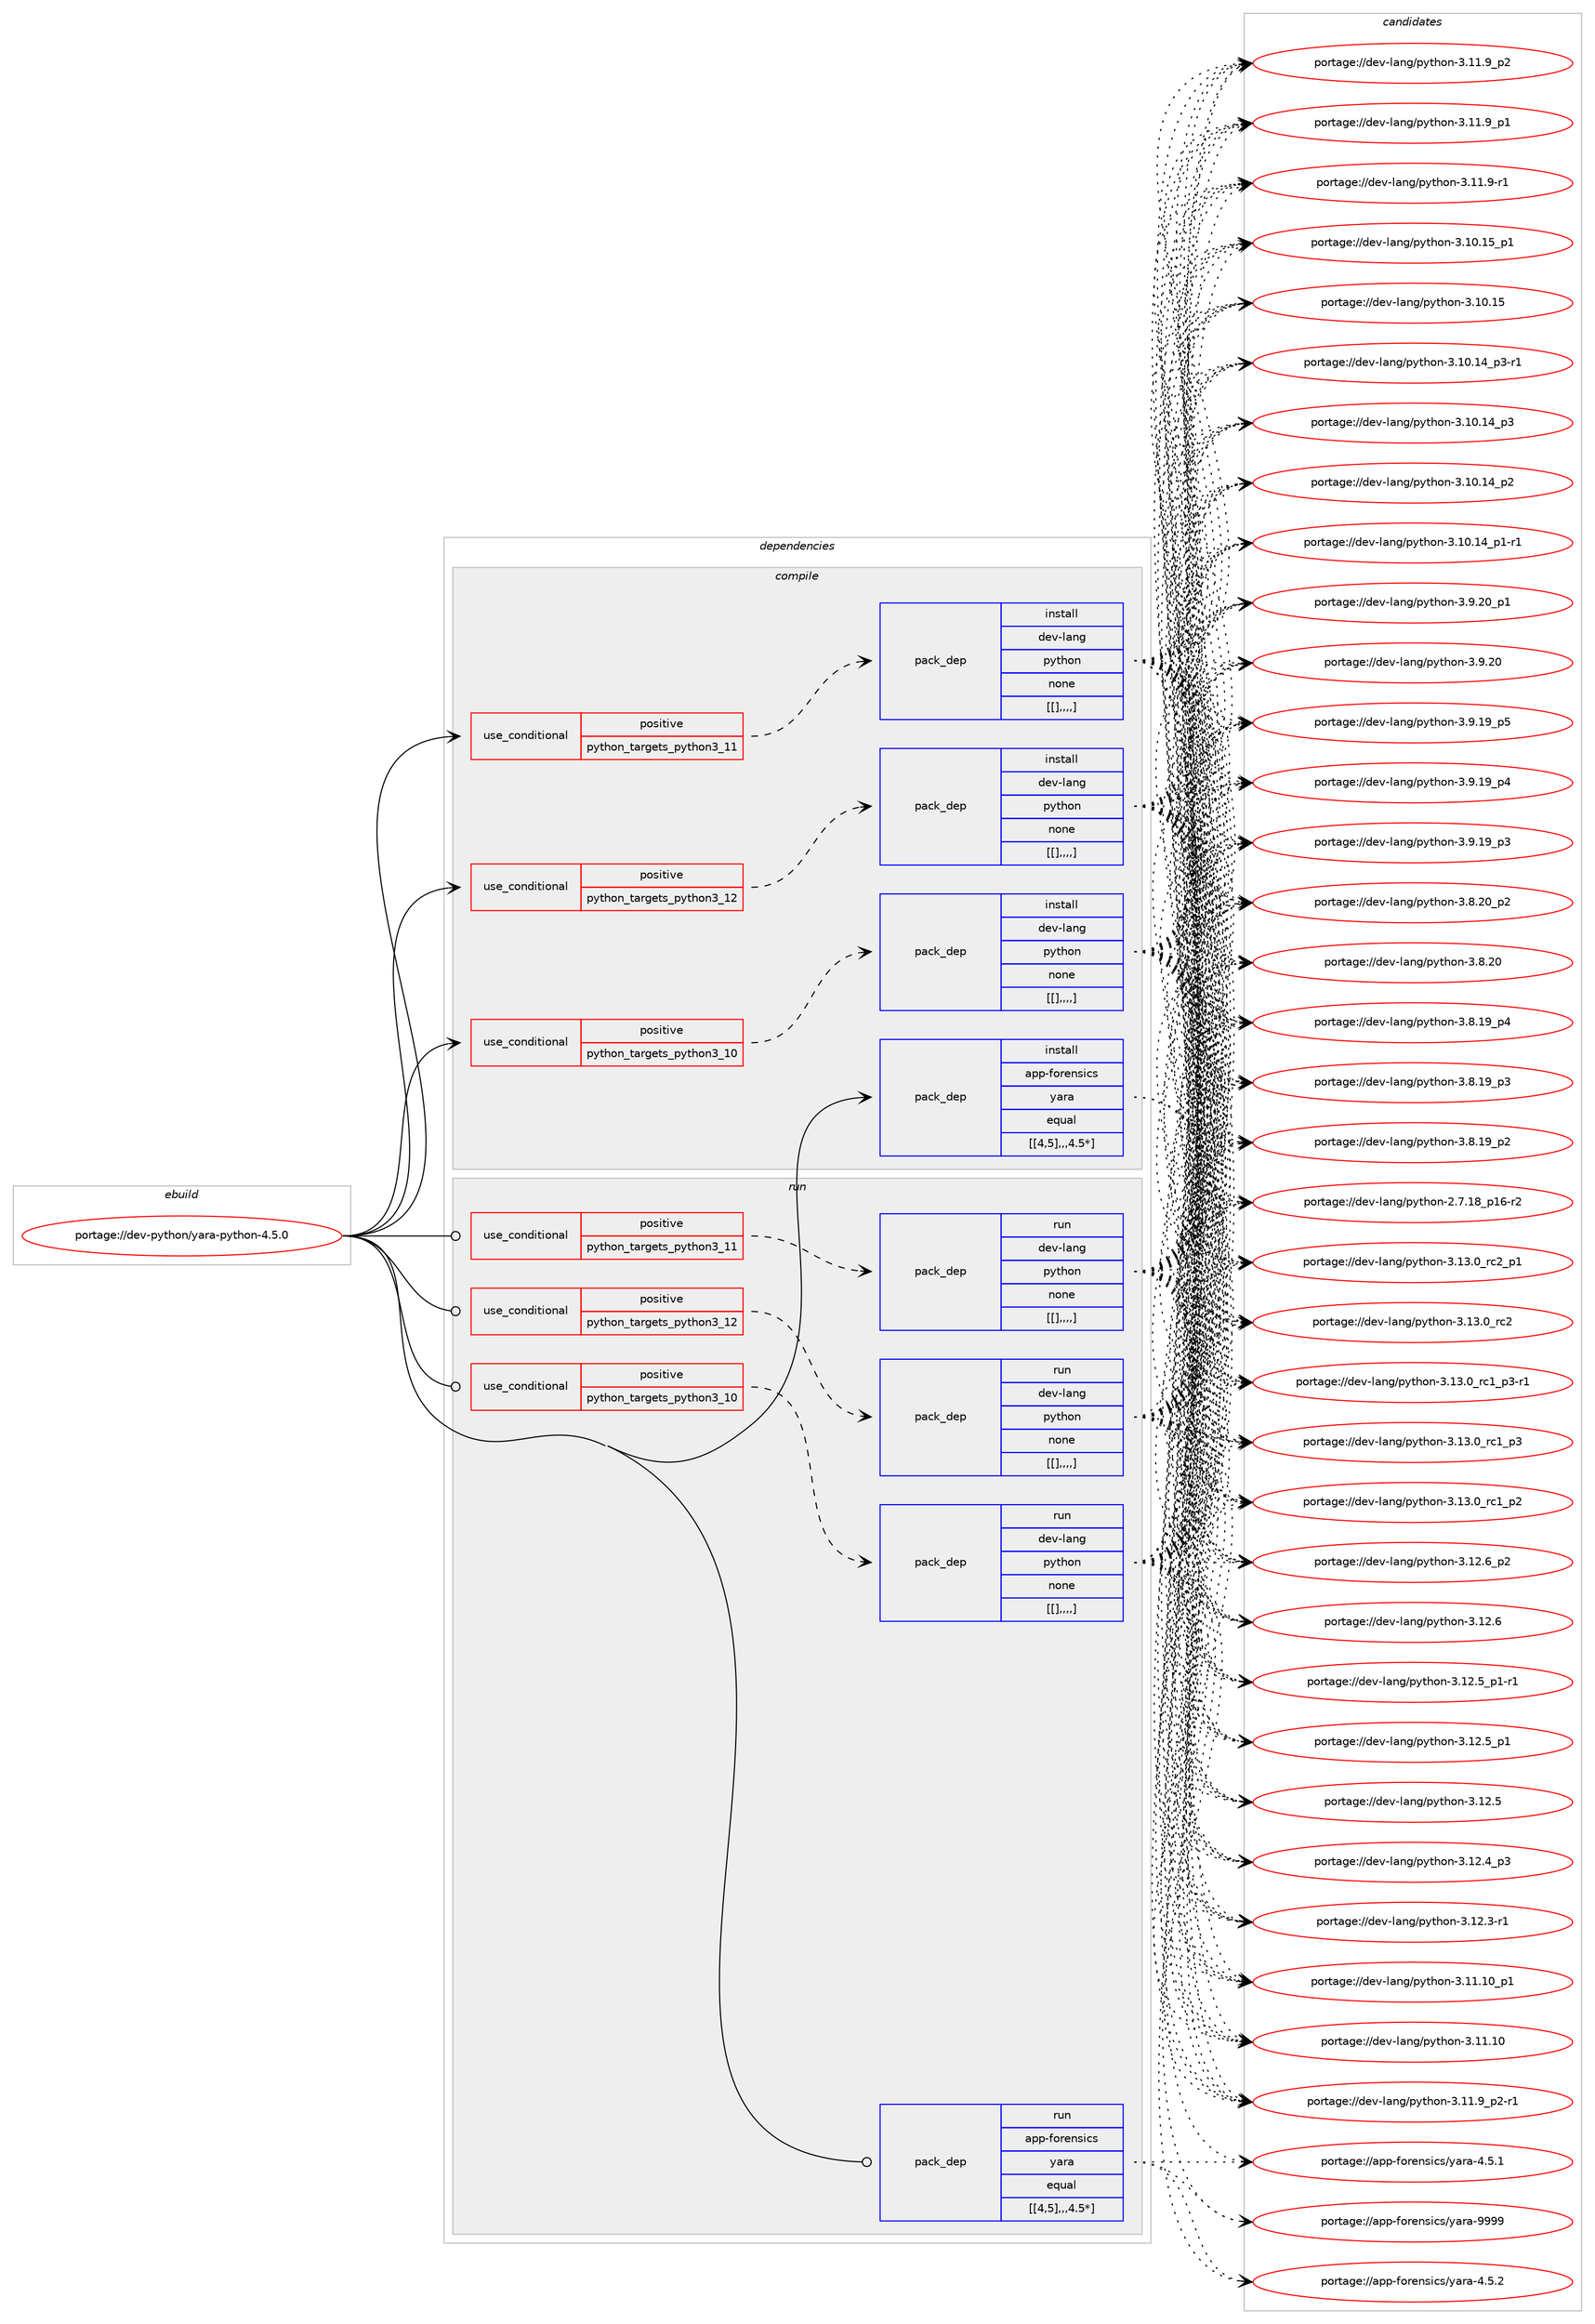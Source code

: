 digraph prolog {

# *************
# Graph options
# *************

newrank=true;
concentrate=true;
compound=true;
graph [rankdir=LR,fontname=Helvetica,fontsize=10,ranksep=1.5];#, ranksep=2.5, nodesep=0.2];
edge  [arrowhead=vee];
node  [fontname=Helvetica,fontsize=10];

# **********
# The ebuild
# **********

subgraph cluster_leftcol {
color=gray;
label=<<i>ebuild</i>>;
id [label="portage://dev-python/yara-python-4.5.0", color=red, width=4, href="../dev-python/yara-python-4.5.0.svg"];
}

# ****************
# The dependencies
# ****************

subgraph cluster_midcol {
color=gray;
label=<<i>dependencies</i>>;
subgraph cluster_compile {
fillcolor="#eeeeee";
style=filled;
label=<<i>compile</i>>;
subgraph cond43187 {
dependency171371 [label=<<TABLE BORDER="0" CELLBORDER="1" CELLSPACING="0" CELLPADDING="4"><TR><TD ROWSPAN="3" CELLPADDING="10">use_conditional</TD></TR><TR><TD>positive</TD></TR><TR><TD>python_targets_python3_10</TD></TR></TABLE>>, shape=none, color=red];
subgraph pack126921 {
dependency171372 [label=<<TABLE BORDER="0" CELLBORDER="1" CELLSPACING="0" CELLPADDING="4" WIDTH="220"><TR><TD ROWSPAN="6" CELLPADDING="30">pack_dep</TD></TR><TR><TD WIDTH="110">install</TD></TR><TR><TD>dev-lang</TD></TR><TR><TD>python</TD></TR><TR><TD>none</TD></TR><TR><TD>[[],,,,]</TD></TR></TABLE>>, shape=none, color=blue];
}
dependency171371:e -> dependency171372:w [weight=20,style="dashed",arrowhead="vee"];
}
id:e -> dependency171371:w [weight=20,style="solid",arrowhead="vee"];
subgraph cond43188 {
dependency171373 [label=<<TABLE BORDER="0" CELLBORDER="1" CELLSPACING="0" CELLPADDING="4"><TR><TD ROWSPAN="3" CELLPADDING="10">use_conditional</TD></TR><TR><TD>positive</TD></TR><TR><TD>python_targets_python3_11</TD></TR></TABLE>>, shape=none, color=red];
subgraph pack126922 {
dependency171374 [label=<<TABLE BORDER="0" CELLBORDER="1" CELLSPACING="0" CELLPADDING="4" WIDTH="220"><TR><TD ROWSPAN="6" CELLPADDING="30">pack_dep</TD></TR><TR><TD WIDTH="110">install</TD></TR><TR><TD>dev-lang</TD></TR><TR><TD>python</TD></TR><TR><TD>none</TD></TR><TR><TD>[[],,,,]</TD></TR></TABLE>>, shape=none, color=blue];
}
dependency171373:e -> dependency171374:w [weight=20,style="dashed",arrowhead="vee"];
}
id:e -> dependency171373:w [weight=20,style="solid",arrowhead="vee"];
subgraph cond43189 {
dependency171375 [label=<<TABLE BORDER="0" CELLBORDER="1" CELLSPACING="0" CELLPADDING="4"><TR><TD ROWSPAN="3" CELLPADDING="10">use_conditional</TD></TR><TR><TD>positive</TD></TR><TR><TD>python_targets_python3_12</TD></TR></TABLE>>, shape=none, color=red];
subgraph pack126923 {
dependency171376 [label=<<TABLE BORDER="0" CELLBORDER="1" CELLSPACING="0" CELLPADDING="4" WIDTH="220"><TR><TD ROWSPAN="6" CELLPADDING="30">pack_dep</TD></TR><TR><TD WIDTH="110">install</TD></TR><TR><TD>dev-lang</TD></TR><TR><TD>python</TD></TR><TR><TD>none</TD></TR><TR><TD>[[],,,,]</TD></TR></TABLE>>, shape=none, color=blue];
}
dependency171375:e -> dependency171376:w [weight=20,style="dashed",arrowhead="vee"];
}
id:e -> dependency171375:w [weight=20,style="solid",arrowhead="vee"];
subgraph pack126924 {
dependency171377 [label=<<TABLE BORDER="0" CELLBORDER="1" CELLSPACING="0" CELLPADDING="4" WIDTH="220"><TR><TD ROWSPAN="6" CELLPADDING="30">pack_dep</TD></TR><TR><TD WIDTH="110">install</TD></TR><TR><TD>app-forensics</TD></TR><TR><TD>yara</TD></TR><TR><TD>equal</TD></TR><TR><TD>[[4,5],,,4.5*]</TD></TR></TABLE>>, shape=none, color=blue];
}
id:e -> dependency171377:w [weight=20,style="solid",arrowhead="vee"];
}
subgraph cluster_compileandrun {
fillcolor="#eeeeee";
style=filled;
label=<<i>compile and run</i>>;
}
subgraph cluster_run {
fillcolor="#eeeeee";
style=filled;
label=<<i>run</i>>;
subgraph cond43190 {
dependency171378 [label=<<TABLE BORDER="0" CELLBORDER="1" CELLSPACING="0" CELLPADDING="4"><TR><TD ROWSPAN="3" CELLPADDING="10">use_conditional</TD></TR><TR><TD>positive</TD></TR><TR><TD>python_targets_python3_10</TD></TR></TABLE>>, shape=none, color=red];
subgraph pack126925 {
dependency171379 [label=<<TABLE BORDER="0" CELLBORDER="1" CELLSPACING="0" CELLPADDING="4" WIDTH="220"><TR><TD ROWSPAN="6" CELLPADDING="30">pack_dep</TD></TR><TR><TD WIDTH="110">run</TD></TR><TR><TD>dev-lang</TD></TR><TR><TD>python</TD></TR><TR><TD>none</TD></TR><TR><TD>[[],,,,]</TD></TR></TABLE>>, shape=none, color=blue];
}
dependency171378:e -> dependency171379:w [weight=20,style="dashed",arrowhead="vee"];
}
id:e -> dependency171378:w [weight=20,style="solid",arrowhead="odot"];
subgraph cond43191 {
dependency171380 [label=<<TABLE BORDER="0" CELLBORDER="1" CELLSPACING="0" CELLPADDING="4"><TR><TD ROWSPAN="3" CELLPADDING="10">use_conditional</TD></TR><TR><TD>positive</TD></TR><TR><TD>python_targets_python3_11</TD></TR></TABLE>>, shape=none, color=red];
subgraph pack126926 {
dependency171381 [label=<<TABLE BORDER="0" CELLBORDER="1" CELLSPACING="0" CELLPADDING="4" WIDTH="220"><TR><TD ROWSPAN="6" CELLPADDING="30">pack_dep</TD></TR><TR><TD WIDTH="110">run</TD></TR><TR><TD>dev-lang</TD></TR><TR><TD>python</TD></TR><TR><TD>none</TD></TR><TR><TD>[[],,,,]</TD></TR></TABLE>>, shape=none, color=blue];
}
dependency171380:e -> dependency171381:w [weight=20,style="dashed",arrowhead="vee"];
}
id:e -> dependency171380:w [weight=20,style="solid",arrowhead="odot"];
subgraph cond43192 {
dependency171382 [label=<<TABLE BORDER="0" CELLBORDER="1" CELLSPACING="0" CELLPADDING="4"><TR><TD ROWSPAN="3" CELLPADDING="10">use_conditional</TD></TR><TR><TD>positive</TD></TR><TR><TD>python_targets_python3_12</TD></TR></TABLE>>, shape=none, color=red];
subgraph pack126927 {
dependency171383 [label=<<TABLE BORDER="0" CELLBORDER="1" CELLSPACING="0" CELLPADDING="4" WIDTH="220"><TR><TD ROWSPAN="6" CELLPADDING="30">pack_dep</TD></TR><TR><TD WIDTH="110">run</TD></TR><TR><TD>dev-lang</TD></TR><TR><TD>python</TD></TR><TR><TD>none</TD></TR><TR><TD>[[],,,,]</TD></TR></TABLE>>, shape=none, color=blue];
}
dependency171382:e -> dependency171383:w [weight=20,style="dashed",arrowhead="vee"];
}
id:e -> dependency171382:w [weight=20,style="solid",arrowhead="odot"];
subgraph pack126928 {
dependency171384 [label=<<TABLE BORDER="0" CELLBORDER="1" CELLSPACING="0" CELLPADDING="4" WIDTH="220"><TR><TD ROWSPAN="6" CELLPADDING="30">pack_dep</TD></TR><TR><TD WIDTH="110">run</TD></TR><TR><TD>app-forensics</TD></TR><TR><TD>yara</TD></TR><TR><TD>equal</TD></TR><TR><TD>[[4,5],,,4.5*]</TD></TR></TABLE>>, shape=none, color=blue];
}
id:e -> dependency171384:w [weight=20,style="solid",arrowhead="odot"];
}
}

# **************
# The candidates
# **************

subgraph cluster_choices {
rank=same;
color=gray;
label=<<i>candidates</i>>;

subgraph choice126921 {
color=black;
nodesep=1;
choice100101118451089711010347112121116104111110455146495146489511499509511249 [label="portage://dev-lang/python-3.13.0_rc2_p1", color=red, width=4,href="../dev-lang/python-3.13.0_rc2_p1.svg"];
choice10010111845108971101034711212111610411111045514649514648951149950 [label="portage://dev-lang/python-3.13.0_rc2", color=red, width=4,href="../dev-lang/python-3.13.0_rc2.svg"];
choice1001011184510897110103471121211161041111104551464951464895114994995112514511449 [label="portage://dev-lang/python-3.13.0_rc1_p3-r1", color=red, width=4,href="../dev-lang/python-3.13.0_rc1_p3-r1.svg"];
choice100101118451089711010347112121116104111110455146495146489511499499511251 [label="portage://dev-lang/python-3.13.0_rc1_p3", color=red, width=4,href="../dev-lang/python-3.13.0_rc1_p3.svg"];
choice100101118451089711010347112121116104111110455146495146489511499499511250 [label="portage://dev-lang/python-3.13.0_rc1_p2", color=red, width=4,href="../dev-lang/python-3.13.0_rc1_p2.svg"];
choice100101118451089711010347112121116104111110455146495046549511250 [label="portage://dev-lang/python-3.12.6_p2", color=red, width=4,href="../dev-lang/python-3.12.6_p2.svg"];
choice10010111845108971101034711212111610411111045514649504654 [label="portage://dev-lang/python-3.12.6", color=red, width=4,href="../dev-lang/python-3.12.6.svg"];
choice1001011184510897110103471121211161041111104551464950465395112494511449 [label="portage://dev-lang/python-3.12.5_p1-r1", color=red, width=4,href="../dev-lang/python-3.12.5_p1-r1.svg"];
choice100101118451089711010347112121116104111110455146495046539511249 [label="portage://dev-lang/python-3.12.5_p1", color=red, width=4,href="../dev-lang/python-3.12.5_p1.svg"];
choice10010111845108971101034711212111610411111045514649504653 [label="portage://dev-lang/python-3.12.5", color=red, width=4,href="../dev-lang/python-3.12.5.svg"];
choice100101118451089711010347112121116104111110455146495046529511251 [label="portage://dev-lang/python-3.12.4_p3", color=red, width=4,href="../dev-lang/python-3.12.4_p3.svg"];
choice100101118451089711010347112121116104111110455146495046514511449 [label="portage://dev-lang/python-3.12.3-r1", color=red, width=4,href="../dev-lang/python-3.12.3-r1.svg"];
choice10010111845108971101034711212111610411111045514649494649489511249 [label="portage://dev-lang/python-3.11.10_p1", color=red, width=4,href="../dev-lang/python-3.11.10_p1.svg"];
choice1001011184510897110103471121211161041111104551464949464948 [label="portage://dev-lang/python-3.11.10", color=red, width=4,href="../dev-lang/python-3.11.10.svg"];
choice1001011184510897110103471121211161041111104551464949465795112504511449 [label="portage://dev-lang/python-3.11.9_p2-r1", color=red, width=4,href="../dev-lang/python-3.11.9_p2-r1.svg"];
choice100101118451089711010347112121116104111110455146494946579511250 [label="portage://dev-lang/python-3.11.9_p2", color=red, width=4,href="../dev-lang/python-3.11.9_p2.svg"];
choice100101118451089711010347112121116104111110455146494946579511249 [label="portage://dev-lang/python-3.11.9_p1", color=red, width=4,href="../dev-lang/python-3.11.9_p1.svg"];
choice100101118451089711010347112121116104111110455146494946574511449 [label="portage://dev-lang/python-3.11.9-r1", color=red, width=4,href="../dev-lang/python-3.11.9-r1.svg"];
choice10010111845108971101034711212111610411111045514649484649539511249 [label="portage://dev-lang/python-3.10.15_p1", color=red, width=4,href="../dev-lang/python-3.10.15_p1.svg"];
choice1001011184510897110103471121211161041111104551464948464953 [label="portage://dev-lang/python-3.10.15", color=red, width=4,href="../dev-lang/python-3.10.15.svg"];
choice100101118451089711010347112121116104111110455146494846495295112514511449 [label="portage://dev-lang/python-3.10.14_p3-r1", color=red, width=4,href="../dev-lang/python-3.10.14_p3-r1.svg"];
choice10010111845108971101034711212111610411111045514649484649529511251 [label="portage://dev-lang/python-3.10.14_p3", color=red, width=4,href="../dev-lang/python-3.10.14_p3.svg"];
choice10010111845108971101034711212111610411111045514649484649529511250 [label="portage://dev-lang/python-3.10.14_p2", color=red, width=4,href="../dev-lang/python-3.10.14_p2.svg"];
choice100101118451089711010347112121116104111110455146494846495295112494511449 [label="portage://dev-lang/python-3.10.14_p1-r1", color=red, width=4,href="../dev-lang/python-3.10.14_p1-r1.svg"];
choice100101118451089711010347112121116104111110455146574650489511249 [label="portage://dev-lang/python-3.9.20_p1", color=red, width=4,href="../dev-lang/python-3.9.20_p1.svg"];
choice10010111845108971101034711212111610411111045514657465048 [label="portage://dev-lang/python-3.9.20", color=red, width=4,href="../dev-lang/python-3.9.20.svg"];
choice100101118451089711010347112121116104111110455146574649579511253 [label="portage://dev-lang/python-3.9.19_p5", color=red, width=4,href="../dev-lang/python-3.9.19_p5.svg"];
choice100101118451089711010347112121116104111110455146574649579511252 [label="portage://dev-lang/python-3.9.19_p4", color=red, width=4,href="../dev-lang/python-3.9.19_p4.svg"];
choice100101118451089711010347112121116104111110455146574649579511251 [label="portage://dev-lang/python-3.9.19_p3", color=red, width=4,href="../dev-lang/python-3.9.19_p3.svg"];
choice100101118451089711010347112121116104111110455146564650489511250 [label="portage://dev-lang/python-3.8.20_p2", color=red, width=4,href="../dev-lang/python-3.8.20_p2.svg"];
choice10010111845108971101034711212111610411111045514656465048 [label="portage://dev-lang/python-3.8.20", color=red, width=4,href="../dev-lang/python-3.8.20.svg"];
choice100101118451089711010347112121116104111110455146564649579511252 [label="portage://dev-lang/python-3.8.19_p4", color=red, width=4,href="../dev-lang/python-3.8.19_p4.svg"];
choice100101118451089711010347112121116104111110455146564649579511251 [label="portage://dev-lang/python-3.8.19_p3", color=red, width=4,href="../dev-lang/python-3.8.19_p3.svg"];
choice100101118451089711010347112121116104111110455146564649579511250 [label="portage://dev-lang/python-3.8.19_p2", color=red, width=4,href="../dev-lang/python-3.8.19_p2.svg"];
choice100101118451089711010347112121116104111110455046554649569511249544511450 [label="portage://dev-lang/python-2.7.18_p16-r2", color=red, width=4,href="../dev-lang/python-2.7.18_p16-r2.svg"];
dependency171372:e -> choice100101118451089711010347112121116104111110455146495146489511499509511249:w [style=dotted,weight="100"];
dependency171372:e -> choice10010111845108971101034711212111610411111045514649514648951149950:w [style=dotted,weight="100"];
dependency171372:e -> choice1001011184510897110103471121211161041111104551464951464895114994995112514511449:w [style=dotted,weight="100"];
dependency171372:e -> choice100101118451089711010347112121116104111110455146495146489511499499511251:w [style=dotted,weight="100"];
dependency171372:e -> choice100101118451089711010347112121116104111110455146495146489511499499511250:w [style=dotted,weight="100"];
dependency171372:e -> choice100101118451089711010347112121116104111110455146495046549511250:w [style=dotted,weight="100"];
dependency171372:e -> choice10010111845108971101034711212111610411111045514649504654:w [style=dotted,weight="100"];
dependency171372:e -> choice1001011184510897110103471121211161041111104551464950465395112494511449:w [style=dotted,weight="100"];
dependency171372:e -> choice100101118451089711010347112121116104111110455146495046539511249:w [style=dotted,weight="100"];
dependency171372:e -> choice10010111845108971101034711212111610411111045514649504653:w [style=dotted,weight="100"];
dependency171372:e -> choice100101118451089711010347112121116104111110455146495046529511251:w [style=dotted,weight="100"];
dependency171372:e -> choice100101118451089711010347112121116104111110455146495046514511449:w [style=dotted,weight="100"];
dependency171372:e -> choice10010111845108971101034711212111610411111045514649494649489511249:w [style=dotted,weight="100"];
dependency171372:e -> choice1001011184510897110103471121211161041111104551464949464948:w [style=dotted,weight="100"];
dependency171372:e -> choice1001011184510897110103471121211161041111104551464949465795112504511449:w [style=dotted,weight="100"];
dependency171372:e -> choice100101118451089711010347112121116104111110455146494946579511250:w [style=dotted,weight="100"];
dependency171372:e -> choice100101118451089711010347112121116104111110455146494946579511249:w [style=dotted,weight="100"];
dependency171372:e -> choice100101118451089711010347112121116104111110455146494946574511449:w [style=dotted,weight="100"];
dependency171372:e -> choice10010111845108971101034711212111610411111045514649484649539511249:w [style=dotted,weight="100"];
dependency171372:e -> choice1001011184510897110103471121211161041111104551464948464953:w [style=dotted,weight="100"];
dependency171372:e -> choice100101118451089711010347112121116104111110455146494846495295112514511449:w [style=dotted,weight="100"];
dependency171372:e -> choice10010111845108971101034711212111610411111045514649484649529511251:w [style=dotted,weight="100"];
dependency171372:e -> choice10010111845108971101034711212111610411111045514649484649529511250:w [style=dotted,weight="100"];
dependency171372:e -> choice100101118451089711010347112121116104111110455146494846495295112494511449:w [style=dotted,weight="100"];
dependency171372:e -> choice100101118451089711010347112121116104111110455146574650489511249:w [style=dotted,weight="100"];
dependency171372:e -> choice10010111845108971101034711212111610411111045514657465048:w [style=dotted,weight="100"];
dependency171372:e -> choice100101118451089711010347112121116104111110455146574649579511253:w [style=dotted,weight="100"];
dependency171372:e -> choice100101118451089711010347112121116104111110455146574649579511252:w [style=dotted,weight="100"];
dependency171372:e -> choice100101118451089711010347112121116104111110455146574649579511251:w [style=dotted,weight="100"];
dependency171372:e -> choice100101118451089711010347112121116104111110455146564650489511250:w [style=dotted,weight="100"];
dependency171372:e -> choice10010111845108971101034711212111610411111045514656465048:w [style=dotted,weight="100"];
dependency171372:e -> choice100101118451089711010347112121116104111110455146564649579511252:w [style=dotted,weight="100"];
dependency171372:e -> choice100101118451089711010347112121116104111110455146564649579511251:w [style=dotted,weight="100"];
dependency171372:e -> choice100101118451089711010347112121116104111110455146564649579511250:w [style=dotted,weight="100"];
dependency171372:e -> choice100101118451089711010347112121116104111110455046554649569511249544511450:w [style=dotted,weight="100"];
}
subgraph choice126922 {
color=black;
nodesep=1;
choice100101118451089711010347112121116104111110455146495146489511499509511249 [label="portage://dev-lang/python-3.13.0_rc2_p1", color=red, width=4,href="../dev-lang/python-3.13.0_rc2_p1.svg"];
choice10010111845108971101034711212111610411111045514649514648951149950 [label="portage://dev-lang/python-3.13.0_rc2", color=red, width=4,href="../dev-lang/python-3.13.0_rc2.svg"];
choice1001011184510897110103471121211161041111104551464951464895114994995112514511449 [label="portage://dev-lang/python-3.13.0_rc1_p3-r1", color=red, width=4,href="../dev-lang/python-3.13.0_rc1_p3-r1.svg"];
choice100101118451089711010347112121116104111110455146495146489511499499511251 [label="portage://dev-lang/python-3.13.0_rc1_p3", color=red, width=4,href="../dev-lang/python-3.13.0_rc1_p3.svg"];
choice100101118451089711010347112121116104111110455146495146489511499499511250 [label="portage://dev-lang/python-3.13.0_rc1_p2", color=red, width=4,href="../dev-lang/python-3.13.0_rc1_p2.svg"];
choice100101118451089711010347112121116104111110455146495046549511250 [label="portage://dev-lang/python-3.12.6_p2", color=red, width=4,href="../dev-lang/python-3.12.6_p2.svg"];
choice10010111845108971101034711212111610411111045514649504654 [label="portage://dev-lang/python-3.12.6", color=red, width=4,href="../dev-lang/python-3.12.6.svg"];
choice1001011184510897110103471121211161041111104551464950465395112494511449 [label="portage://dev-lang/python-3.12.5_p1-r1", color=red, width=4,href="../dev-lang/python-3.12.5_p1-r1.svg"];
choice100101118451089711010347112121116104111110455146495046539511249 [label="portage://dev-lang/python-3.12.5_p1", color=red, width=4,href="../dev-lang/python-3.12.5_p1.svg"];
choice10010111845108971101034711212111610411111045514649504653 [label="portage://dev-lang/python-3.12.5", color=red, width=4,href="../dev-lang/python-3.12.5.svg"];
choice100101118451089711010347112121116104111110455146495046529511251 [label="portage://dev-lang/python-3.12.4_p3", color=red, width=4,href="../dev-lang/python-3.12.4_p3.svg"];
choice100101118451089711010347112121116104111110455146495046514511449 [label="portage://dev-lang/python-3.12.3-r1", color=red, width=4,href="../dev-lang/python-3.12.3-r1.svg"];
choice10010111845108971101034711212111610411111045514649494649489511249 [label="portage://dev-lang/python-3.11.10_p1", color=red, width=4,href="../dev-lang/python-3.11.10_p1.svg"];
choice1001011184510897110103471121211161041111104551464949464948 [label="portage://dev-lang/python-3.11.10", color=red, width=4,href="../dev-lang/python-3.11.10.svg"];
choice1001011184510897110103471121211161041111104551464949465795112504511449 [label="portage://dev-lang/python-3.11.9_p2-r1", color=red, width=4,href="../dev-lang/python-3.11.9_p2-r1.svg"];
choice100101118451089711010347112121116104111110455146494946579511250 [label="portage://dev-lang/python-3.11.9_p2", color=red, width=4,href="../dev-lang/python-3.11.9_p2.svg"];
choice100101118451089711010347112121116104111110455146494946579511249 [label="portage://dev-lang/python-3.11.9_p1", color=red, width=4,href="../dev-lang/python-3.11.9_p1.svg"];
choice100101118451089711010347112121116104111110455146494946574511449 [label="portage://dev-lang/python-3.11.9-r1", color=red, width=4,href="../dev-lang/python-3.11.9-r1.svg"];
choice10010111845108971101034711212111610411111045514649484649539511249 [label="portage://dev-lang/python-3.10.15_p1", color=red, width=4,href="../dev-lang/python-3.10.15_p1.svg"];
choice1001011184510897110103471121211161041111104551464948464953 [label="portage://dev-lang/python-3.10.15", color=red, width=4,href="../dev-lang/python-3.10.15.svg"];
choice100101118451089711010347112121116104111110455146494846495295112514511449 [label="portage://dev-lang/python-3.10.14_p3-r1", color=red, width=4,href="../dev-lang/python-3.10.14_p3-r1.svg"];
choice10010111845108971101034711212111610411111045514649484649529511251 [label="portage://dev-lang/python-3.10.14_p3", color=red, width=4,href="../dev-lang/python-3.10.14_p3.svg"];
choice10010111845108971101034711212111610411111045514649484649529511250 [label="portage://dev-lang/python-3.10.14_p2", color=red, width=4,href="../dev-lang/python-3.10.14_p2.svg"];
choice100101118451089711010347112121116104111110455146494846495295112494511449 [label="portage://dev-lang/python-3.10.14_p1-r1", color=red, width=4,href="../dev-lang/python-3.10.14_p1-r1.svg"];
choice100101118451089711010347112121116104111110455146574650489511249 [label="portage://dev-lang/python-3.9.20_p1", color=red, width=4,href="../dev-lang/python-3.9.20_p1.svg"];
choice10010111845108971101034711212111610411111045514657465048 [label="portage://dev-lang/python-3.9.20", color=red, width=4,href="../dev-lang/python-3.9.20.svg"];
choice100101118451089711010347112121116104111110455146574649579511253 [label="portage://dev-lang/python-3.9.19_p5", color=red, width=4,href="../dev-lang/python-3.9.19_p5.svg"];
choice100101118451089711010347112121116104111110455146574649579511252 [label="portage://dev-lang/python-3.9.19_p4", color=red, width=4,href="../dev-lang/python-3.9.19_p4.svg"];
choice100101118451089711010347112121116104111110455146574649579511251 [label="portage://dev-lang/python-3.9.19_p3", color=red, width=4,href="../dev-lang/python-3.9.19_p3.svg"];
choice100101118451089711010347112121116104111110455146564650489511250 [label="portage://dev-lang/python-3.8.20_p2", color=red, width=4,href="../dev-lang/python-3.8.20_p2.svg"];
choice10010111845108971101034711212111610411111045514656465048 [label="portage://dev-lang/python-3.8.20", color=red, width=4,href="../dev-lang/python-3.8.20.svg"];
choice100101118451089711010347112121116104111110455146564649579511252 [label="portage://dev-lang/python-3.8.19_p4", color=red, width=4,href="../dev-lang/python-3.8.19_p4.svg"];
choice100101118451089711010347112121116104111110455146564649579511251 [label="portage://dev-lang/python-3.8.19_p3", color=red, width=4,href="../dev-lang/python-3.8.19_p3.svg"];
choice100101118451089711010347112121116104111110455146564649579511250 [label="portage://dev-lang/python-3.8.19_p2", color=red, width=4,href="../dev-lang/python-3.8.19_p2.svg"];
choice100101118451089711010347112121116104111110455046554649569511249544511450 [label="portage://dev-lang/python-2.7.18_p16-r2", color=red, width=4,href="../dev-lang/python-2.7.18_p16-r2.svg"];
dependency171374:e -> choice100101118451089711010347112121116104111110455146495146489511499509511249:w [style=dotted,weight="100"];
dependency171374:e -> choice10010111845108971101034711212111610411111045514649514648951149950:w [style=dotted,weight="100"];
dependency171374:e -> choice1001011184510897110103471121211161041111104551464951464895114994995112514511449:w [style=dotted,weight="100"];
dependency171374:e -> choice100101118451089711010347112121116104111110455146495146489511499499511251:w [style=dotted,weight="100"];
dependency171374:e -> choice100101118451089711010347112121116104111110455146495146489511499499511250:w [style=dotted,weight="100"];
dependency171374:e -> choice100101118451089711010347112121116104111110455146495046549511250:w [style=dotted,weight="100"];
dependency171374:e -> choice10010111845108971101034711212111610411111045514649504654:w [style=dotted,weight="100"];
dependency171374:e -> choice1001011184510897110103471121211161041111104551464950465395112494511449:w [style=dotted,weight="100"];
dependency171374:e -> choice100101118451089711010347112121116104111110455146495046539511249:w [style=dotted,weight="100"];
dependency171374:e -> choice10010111845108971101034711212111610411111045514649504653:w [style=dotted,weight="100"];
dependency171374:e -> choice100101118451089711010347112121116104111110455146495046529511251:w [style=dotted,weight="100"];
dependency171374:e -> choice100101118451089711010347112121116104111110455146495046514511449:w [style=dotted,weight="100"];
dependency171374:e -> choice10010111845108971101034711212111610411111045514649494649489511249:w [style=dotted,weight="100"];
dependency171374:e -> choice1001011184510897110103471121211161041111104551464949464948:w [style=dotted,weight="100"];
dependency171374:e -> choice1001011184510897110103471121211161041111104551464949465795112504511449:w [style=dotted,weight="100"];
dependency171374:e -> choice100101118451089711010347112121116104111110455146494946579511250:w [style=dotted,weight="100"];
dependency171374:e -> choice100101118451089711010347112121116104111110455146494946579511249:w [style=dotted,weight="100"];
dependency171374:e -> choice100101118451089711010347112121116104111110455146494946574511449:w [style=dotted,weight="100"];
dependency171374:e -> choice10010111845108971101034711212111610411111045514649484649539511249:w [style=dotted,weight="100"];
dependency171374:e -> choice1001011184510897110103471121211161041111104551464948464953:w [style=dotted,weight="100"];
dependency171374:e -> choice100101118451089711010347112121116104111110455146494846495295112514511449:w [style=dotted,weight="100"];
dependency171374:e -> choice10010111845108971101034711212111610411111045514649484649529511251:w [style=dotted,weight="100"];
dependency171374:e -> choice10010111845108971101034711212111610411111045514649484649529511250:w [style=dotted,weight="100"];
dependency171374:e -> choice100101118451089711010347112121116104111110455146494846495295112494511449:w [style=dotted,weight="100"];
dependency171374:e -> choice100101118451089711010347112121116104111110455146574650489511249:w [style=dotted,weight="100"];
dependency171374:e -> choice10010111845108971101034711212111610411111045514657465048:w [style=dotted,weight="100"];
dependency171374:e -> choice100101118451089711010347112121116104111110455146574649579511253:w [style=dotted,weight="100"];
dependency171374:e -> choice100101118451089711010347112121116104111110455146574649579511252:w [style=dotted,weight="100"];
dependency171374:e -> choice100101118451089711010347112121116104111110455146574649579511251:w [style=dotted,weight="100"];
dependency171374:e -> choice100101118451089711010347112121116104111110455146564650489511250:w [style=dotted,weight="100"];
dependency171374:e -> choice10010111845108971101034711212111610411111045514656465048:w [style=dotted,weight="100"];
dependency171374:e -> choice100101118451089711010347112121116104111110455146564649579511252:w [style=dotted,weight="100"];
dependency171374:e -> choice100101118451089711010347112121116104111110455146564649579511251:w [style=dotted,weight="100"];
dependency171374:e -> choice100101118451089711010347112121116104111110455146564649579511250:w [style=dotted,weight="100"];
dependency171374:e -> choice100101118451089711010347112121116104111110455046554649569511249544511450:w [style=dotted,weight="100"];
}
subgraph choice126923 {
color=black;
nodesep=1;
choice100101118451089711010347112121116104111110455146495146489511499509511249 [label="portage://dev-lang/python-3.13.0_rc2_p1", color=red, width=4,href="../dev-lang/python-3.13.0_rc2_p1.svg"];
choice10010111845108971101034711212111610411111045514649514648951149950 [label="portage://dev-lang/python-3.13.0_rc2", color=red, width=4,href="../dev-lang/python-3.13.0_rc2.svg"];
choice1001011184510897110103471121211161041111104551464951464895114994995112514511449 [label="portage://dev-lang/python-3.13.0_rc1_p3-r1", color=red, width=4,href="../dev-lang/python-3.13.0_rc1_p3-r1.svg"];
choice100101118451089711010347112121116104111110455146495146489511499499511251 [label="portage://dev-lang/python-3.13.0_rc1_p3", color=red, width=4,href="../dev-lang/python-3.13.0_rc1_p3.svg"];
choice100101118451089711010347112121116104111110455146495146489511499499511250 [label="portage://dev-lang/python-3.13.0_rc1_p2", color=red, width=4,href="../dev-lang/python-3.13.0_rc1_p2.svg"];
choice100101118451089711010347112121116104111110455146495046549511250 [label="portage://dev-lang/python-3.12.6_p2", color=red, width=4,href="../dev-lang/python-3.12.6_p2.svg"];
choice10010111845108971101034711212111610411111045514649504654 [label="portage://dev-lang/python-3.12.6", color=red, width=4,href="../dev-lang/python-3.12.6.svg"];
choice1001011184510897110103471121211161041111104551464950465395112494511449 [label="portage://dev-lang/python-3.12.5_p1-r1", color=red, width=4,href="../dev-lang/python-3.12.5_p1-r1.svg"];
choice100101118451089711010347112121116104111110455146495046539511249 [label="portage://dev-lang/python-3.12.5_p1", color=red, width=4,href="../dev-lang/python-3.12.5_p1.svg"];
choice10010111845108971101034711212111610411111045514649504653 [label="portage://dev-lang/python-3.12.5", color=red, width=4,href="../dev-lang/python-3.12.5.svg"];
choice100101118451089711010347112121116104111110455146495046529511251 [label="portage://dev-lang/python-3.12.4_p3", color=red, width=4,href="../dev-lang/python-3.12.4_p3.svg"];
choice100101118451089711010347112121116104111110455146495046514511449 [label="portage://dev-lang/python-3.12.3-r1", color=red, width=4,href="../dev-lang/python-3.12.3-r1.svg"];
choice10010111845108971101034711212111610411111045514649494649489511249 [label="portage://dev-lang/python-3.11.10_p1", color=red, width=4,href="../dev-lang/python-3.11.10_p1.svg"];
choice1001011184510897110103471121211161041111104551464949464948 [label="portage://dev-lang/python-3.11.10", color=red, width=4,href="../dev-lang/python-3.11.10.svg"];
choice1001011184510897110103471121211161041111104551464949465795112504511449 [label="portage://dev-lang/python-3.11.9_p2-r1", color=red, width=4,href="../dev-lang/python-3.11.9_p2-r1.svg"];
choice100101118451089711010347112121116104111110455146494946579511250 [label="portage://dev-lang/python-3.11.9_p2", color=red, width=4,href="../dev-lang/python-3.11.9_p2.svg"];
choice100101118451089711010347112121116104111110455146494946579511249 [label="portage://dev-lang/python-3.11.9_p1", color=red, width=4,href="../dev-lang/python-3.11.9_p1.svg"];
choice100101118451089711010347112121116104111110455146494946574511449 [label="portage://dev-lang/python-3.11.9-r1", color=red, width=4,href="../dev-lang/python-3.11.9-r1.svg"];
choice10010111845108971101034711212111610411111045514649484649539511249 [label="portage://dev-lang/python-3.10.15_p1", color=red, width=4,href="../dev-lang/python-3.10.15_p1.svg"];
choice1001011184510897110103471121211161041111104551464948464953 [label="portage://dev-lang/python-3.10.15", color=red, width=4,href="../dev-lang/python-3.10.15.svg"];
choice100101118451089711010347112121116104111110455146494846495295112514511449 [label="portage://dev-lang/python-3.10.14_p3-r1", color=red, width=4,href="../dev-lang/python-3.10.14_p3-r1.svg"];
choice10010111845108971101034711212111610411111045514649484649529511251 [label="portage://dev-lang/python-3.10.14_p3", color=red, width=4,href="../dev-lang/python-3.10.14_p3.svg"];
choice10010111845108971101034711212111610411111045514649484649529511250 [label="portage://dev-lang/python-3.10.14_p2", color=red, width=4,href="../dev-lang/python-3.10.14_p2.svg"];
choice100101118451089711010347112121116104111110455146494846495295112494511449 [label="portage://dev-lang/python-3.10.14_p1-r1", color=red, width=4,href="../dev-lang/python-3.10.14_p1-r1.svg"];
choice100101118451089711010347112121116104111110455146574650489511249 [label="portage://dev-lang/python-3.9.20_p1", color=red, width=4,href="../dev-lang/python-3.9.20_p1.svg"];
choice10010111845108971101034711212111610411111045514657465048 [label="portage://dev-lang/python-3.9.20", color=red, width=4,href="../dev-lang/python-3.9.20.svg"];
choice100101118451089711010347112121116104111110455146574649579511253 [label="portage://dev-lang/python-3.9.19_p5", color=red, width=4,href="../dev-lang/python-3.9.19_p5.svg"];
choice100101118451089711010347112121116104111110455146574649579511252 [label="portage://dev-lang/python-3.9.19_p4", color=red, width=4,href="../dev-lang/python-3.9.19_p4.svg"];
choice100101118451089711010347112121116104111110455146574649579511251 [label="portage://dev-lang/python-3.9.19_p3", color=red, width=4,href="../dev-lang/python-3.9.19_p3.svg"];
choice100101118451089711010347112121116104111110455146564650489511250 [label="portage://dev-lang/python-3.8.20_p2", color=red, width=4,href="../dev-lang/python-3.8.20_p2.svg"];
choice10010111845108971101034711212111610411111045514656465048 [label="portage://dev-lang/python-3.8.20", color=red, width=4,href="../dev-lang/python-3.8.20.svg"];
choice100101118451089711010347112121116104111110455146564649579511252 [label="portage://dev-lang/python-3.8.19_p4", color=red, width=4,href="../dev-lang/python-3.8.19_p4.svg"];
choice100101118451089711010347112121116104111110455146564649579511251 [label="portage://dev-lang/python-3.8.19_p3", color=red, width=4,href="../dev-lang/python-3.8.19_p3.svg"];
choice100101118451089711010347112121116104111110455146564649579511250 [label="portage://dev-lang/python-3.8.19_p2", color=red, width=4,href="../dev-lang/python-3.8.19_p2.svg"];
choice100101118451089711010347112121116104111110455046554649569511249544511450 [label="portage://dev-lang/python-2.7.18_p16-r2", color=red, width=4,href="../dev-lang/python-2.7.18_p16-r2.svg"];
dependency171376:e -> choice100101118451089711010347112121116104111110455146495146489511499509511249:w [style=dotted,weight="100"];
dependency171376:e -> choice10010111845108971101034711212111610411111045514649514648951149950:w [style=dotted,weight="100"];
dependency171376:e -> choice1001011184510897110103471121211161041111104551464951464895114994995112514511449:w [style=dotted,weight="100"];
dependency171376:e -> choice100101118451089711010347112121116104111110455146495146489511499499511251:w [style=dotted,weight="100"];
dependency171376:e -> choice100101118451089711010347112121116104111110455146495146489511499499511250:w [style=dotted,weight="100"];
dependency171376:e -> choice100101118451089711010347112121116104111110455146495046549511250:w [style=dotted,weight="100"];
dependency171376:e -> choice10010111845108971101034711212111610411111045514649504654:w [style=dotted,weight="100"];
dependency171376:e -> choice1001011184510897110103471121211161041111104551464950465395112494511449:w [style=dotted,weight="100"];
dependency171376:e -> choice100101118451089711010347112121116104111110455146495046539511249:w [style=dotted,weight="100"];
dependency171376:e -> choice10010111845108971101034711212111610411111045514649504653:w [style=dotted,weight="100"];
dependency171376:e -> choice100101118451089711010347112121116104111110455146495046529511251:w [style=dotted,weight="100"];
dependency171376:e -> choice100101118451089711010347112121116104111110455146495046514511449:w [style=dotted,weight="100"];
dependency171376:e -> choice10010111845108971101034711212111610411111045514649494649489511249:w [style=dotted,weight="100"];
dependency171376:e -> choice1001011184510897110103471121211161041111104551464949464948:w [style=dotted,weight="100"];
dependency171376:e -> choice1001011184510897110103471121211161041111104551464949465795112504511449:w [style=dotted,weight="100"];
dependency171376:e -> choice100101118451089711010347112121116104111110455146494946579511250:w [style=dotted,weight="100"];
dependency171376:e -> choice100101118451089711010347112121116104111110455146494946579511249:w [style=dotted,weight="100"];
dependency171376:e -> choice100101118451089711010347112121116104111110455146494946574511449:w [style=dotted,weight="100"];
dependency171376:e -> choice10010111845108971101034711212111610411111045514649484649539511249:w [style=dotted,weight="100"];
dependency171376:e -> choice1001011184510897110103471121211161041111104551464948464953:w [style=dotted,weight="100"];
dependency171376:e -> choice100101118451089711010347112121116104111110455146494846495295112514511449:w [style=dotted,weight="100"];
dependency171376:e -> choice10010111845108971101034711212111610411111045514649484649529511251:w [style=dotted,weight="100"];
dependency171376:e -> choice10010111845108971101034711212111610411111045514649484649529511250:w [style=dotted,weight="100"];
dependency171376:e -> choice100101118451089711010347112121116104111110455146494846495295112494511449:w [style=dotted,weight="100"];
dependency171376:e -> choice100101118451089711010347112121116104111110455146574650489511249:w [style=dotted,weight="100"];
dependency171376:e -> choice10010111845108971101034711212111610411111045514657465048:w [style=dotted,weight="100"];
dependency171376:e -> choice100101118451089711010347112121116104111110455146574649579511253:w [style=dotted,weight="100"];
dependency171376:e -> choice100101118451089711010347112121116104111110455146574649579511252:w [style=dotted,weight="100"];
dependency171376:e -> choice100101118451089711010347112121116104111110455146574649579511251:w [style=dotted,weight="100"];
dependency171376:e -> choice100101118451089711010347112121116104111110455146564650489511250:w [style=dotted,weight="100"];
dependency171376:e -> choice10010111845108971101034711212111610411111045514656465048:w [style=dotted,weight="100"];
dependency171376:e -> choice100101118451089711010347112121116104111110455146564649579511252:w [style=dotted,weight="100"];
dependency171376:e -> choice100101118451089711010347112121116104111110455146564649579511251:w [style=dotted,weight="100"];
dependency171376:e -> choice100101118451089711010347112121116104111110455146564649579511250:w [style=dotted,weight="100"];
dependency171376:e -> choice100101118451089711010347112121116104111110455046554649569511249544511450:w [style=dotted,weight="100"];
}
subgraph choice126924 {
color=black;
nodesep=1;
choice9711211245102111114101110115105991154712197114974557575757 [label="portage://app-forensics/yara-9999", color=red, width=4,href="../app-forensics/yara-9999.svg"];
choice971121124510211111410111011510599115471219711497455246534650 [label="portage://app-forensics/yara-4.5.2", color=red, width=4,href="../app-forensics/yara-4.5.2.svg"];
choice971121124510211111410111011510599115471219711497455246534649 [label="portage://app-forensics/yara-4.5.1", color=red, width=4,href="../app-forensics/yara-4.5.1.svg"];
dependency171377:e -> choice9711211245102111114101110115105991154712197114974557575757:w [style=dotted,weight="100"];
dependency171377:e -> choice971121124510211111410111011510599115471219711497455246534650:w [style=dotted,weight="100"];
dependency171377:e -> choice971121124510211111410111011510599115471219711497455246534649:w [style=dotted,weight="100"];
}
subgraph choice126925 {
color=black;
nodesep=1;
choice100101118451089711010347112121116104111110455146495146489511499509511249 [label="portage://dev-lang/python-3.13.0_rc2_p1", color=red, width=4,href="../dev-lang/python-3.13.0_rc2_p1.svg"];
choice10010111845108971101034711212111610411111045514649514648951149950 [label="portage://dev-lang/python-3.13.0_rc2", color=red, width=4,href="../dev-lang/python-3.13.0_rc2.svg"];
choice1001011184510897110103471121211161041111104551464951464895114994995112514511449 [label="portage://dev-lang/python-3.13.0_rc1_p3-r1", color=red, width=4,href="../dev-lang/python-3.13.0_rc1_p3-r1.svg"];
choice100101118451089711010347112121116104111110455146495146489511499499511251 [label="portage://dev-lang/python-3.13.0_rc1_p3", color=red, width=4,href="../dev-lang/python-3.13.0_rc1_p3.svg"];
choice100101118451089711010347112121116104111110455146495146489511499499511250 [label="portage://dev-lang/python-3.13.0_rc1_p2", color=red, width=4,href="../dev-lang/python-3.13.0_rc1_p2.svg"];
choice100101118451089711010347112121116104111110455146495046549511250 [label="portage://dev-lang/python-3.12.6_p2", color=red, width=4,href="../dev-lang/python-3.12.6_p2.svg"];
choice10010111845108971101034711212111610411111045514649504654 [label="portage://dev-lang/python-3.12.6", color=red, width=4,href="../dev-lang/python-3.12.6.svg"];
choice1001011184510897110103471121211161041111104551464950465395112494511449 [label="portage://dev-lang/python-3.12.5_p1-r1", color=red, width=4,href="../dev-lang/python-3.12.5_p1-r1.svg"];
choice100101118451089711010347112121116104111110455146495046539511249 [label="portage://dev-lang/python-3.12.5_p1", color=red, width=4,href="../dev-lang/python-3.12.5_p1.svg"];
choice10010111845108971101034711212111610411111045514649504653 [label="portage://dev-lang/python-3.12.5", color=red, width=4,href="../dev-lang/python-3.12.5.svg"];
choice100101118451089711010347112121116104111110455146495046529511251 [label="portage://dev-lang/python-3.12.4_p3", color=red, width=4,href="../dev-lang/python-3.12.4_p3.svg"];
choice100101118451089711010347112121116104111110455146495046514511449 [label="portage://dev-lang/python-3.12.3-r1", color=red, width=4,href="../dev-lang/python-3.12.3-r1.svg"];
choice10010111845108971101034711212111610411111045514649494649489511249 [label="portage://dev-lang/python-3.11.10_p1", color=red, width=4,href="../dev-lang/python-3.11.10_p1.svg"];
choice1001011184510897110103471121211161041111104551464949464948 [label="portage://dev-lang/python-3.11.10", color=red, width=4,href="../dev-lang/python-3.11.10.svg"];
choice1001011184510897110103471121211161041111104551464949465795112504511449 [label="portage://dev-lang/python-3.11.9_p2-r1", color=red, width=4,href="../dev-lang/python-3.11.9_p2-r1.svg"];
choice100101118451089711010347112121116104111110455146494946579511250 [label="portage://dev-lang/python-3.11.9_p2", color=red, width=4,href="../dev-lang/python-3.11.9_p2.svg"];
choice100101118451089711010347112121116104111110455146494946579511249 [label="portage://dev-lang/python-3.11.9_p1", color=red, width=4,href="../dev-lang/python-3.11.9_p1.svg"];
choice100101118451089711010347112121116104111110455146494946574511449 [label="portage://dev-lang/python-3.11.9-r1", color=red, width=4,href="../dev-lang/python-3.11.9-r1.svg"];
choice10010111845108971101034711212111610411111045514649484649539511249 [label="portage://dev-lang/python-3.10.15_p1", color=red, width=4,href="../dev-lang/python-3.10.15_p1.svg"];
choice1001011184510897110103471121211161041111104551464948464953 [label="portage://dev-lang/python-3.10.15", color=red, width=4,href="../dev-lang/python-3.10.15.svg"];
choice100101118451089711010347112121116104111110455146494846495295112514511449 [label="portage://dev-lang/python-3.10.14_p3-r1", color=red, width=4,href="../dev-lang/python-3.10.14_p3-r1.svg"];
choice10010111845108971101034711212111610411111045514649484649529511251 [label="portage://dev-lang/python-3.10.14_p3", color=red, width=4,href="../dev-lang/python-3.10.14_p3.svg"];
choice10010111845108971101034711212111610411111045514649484649529511250 [label="portage://dev-lang/python-3.10.14_p2", color=red, width=4,href="../dev-lang/python-3.10.14_p2.svg"];
choice100101118451089711010347112121116104111110455146494846495295112494511449 [label="portage://dev-lang/python-3.10.14_p1-r1", color=red, width=4,href="../dev-lang/python-3.10.14_p1-r1.svg"];
choice100101118451089711010347112121116104111110455146574650489511249 [label="portage://dev-lang/python-3.9.20_p1", color=red, width=4,href="../dev-lang/python-3.9.20_p1.svg"];
choice10010111845108971101034711212111610411111045514657465048 [label="portage://dev-lang/python-3.9.20", color=red, width=4,href="../dev-lang/python-3.9.20.svg"];
choice100101118451089711010347112121116104111110455146574649579511253 [label="portage://dev-lang/python-3.9.19_p5", color=red, width=4,href="../dev-lang/python-3.9.19_p5.svg"];
choice100101118451089711010347112121116104111110455146574649579511252 [label="portage://dev-lang/python-3.9.19_p4", color=red, width=4,href="../dev-lang/python-3.9.19_p4.svg"];
choice100101118451089711010347112121116104111110455146574649579511251 [label="portage://dev-lang/python-3.9.19_p3", color=red, width=4,href="../dev-lang/python-3.9.19_p3.svg"];
choice100101118451089711010347112121116104111110455146564650489511250 [label="portage://dev-lang/python-3.8.20_p2", color=red, width=4,href="../dev-lang/python-3.8.20_p2.svg"];
choice10010111845108971101034711212111610411111045514656465048 [label="portage://dev-lang/python-3.8.20", color=red, width=4,href="../dev-lang/python-3.8.20.svg"];
choice100101118451089711010347112121116104111110455146564649579511252 [label="portage://dev-lang/python-3.8.19_p4", color=red, width=4,href="../dev-lang/python-3.8.19_p4.svg"];
choice100101118451089711010347112121116104111110455146564649579511251 [label="portage://dev-lang/python-3.8.19_p3", color=red, width=4,href="../dev-lang/python-3.8.19_p3.svg"];
choice100101118451089711010347112121116104111110455146564649579511250 [label="portage://dev-lang/python-3.8.19_p2", color=red, width=4,href="../dev-lang/python-3.8.19_p2.svg"];
choice100101118451089711010347112121116104111110455046554649569511249544511450 [label="portage://dev-lang/python-2.7.18_p16-r2", color=red, width=4,href="../dev-lang/python-2.7.18_p16-r2.svg"];
dependency171379:e -> choice100101118451089711010347112121116104111110455146495146489511499509511249:w [style=dotted,weight="100"];
dependency171379:e -> choice10010111845108971101034711212111610411111045514649514648951149950:w [style=dotted,weight="100"];
dependency171379:e -> choice1001011184510897110103471121211161041111104551464951464895114994995112514511449:w [style=dotted,weight="100"];
dependency171379:e -> choice100101118451089711010347112121116104111110455146495146489511499499511251:w [style=dotted,weight="100"];
dependency171379:e -> choice100101118451089711010347112121116104111110455146495146489511499499511250:w [style=dotted,weight="100"];
dependency171379:e -> choice100101118451089711010347112121116104111110455146495046549511250:w [style=dotted,weight="100"];
dependency171379:e -> choice10010111845108971101034711212111610411111045514649504654:w [style=dotted,weight="100"];
dependency171379:e -> choice1001011184510897110103471121211161041111104551464950465395112494511449:w [style=dotted,weight="100"];
dependency171379:e -> choice100101118451089711010347112121116104111110455146495046539511249:w [style=dotted,weight="100"];
dependency171379:e -> choice10010111845108971101034711212111610411111045514649504653:w [style=dotted,weight="100"];
dependency171379:e -> choice100101118451089711010347112121116104111110455146495046529511251:w [style=dotted,weight="100"];
dependency171379:e -> choice100101118451089711010347112121116104111110455146495046514511449:w [style=dotted,weight="100"];
dependency171379:e -> choice10010111845108971101034711212111610411111045514649494649489511249:w [style=dotted,weight="100"];
dependency171379:e -> choice1001011184510897110103471121211161041111104551464949464948:w [style=dotted,weight="100"];
dependency171379:e -> choice1001011184510897110103471121211161041111104551464949465795112504511449:w [style=dotted,weight="100"];
dependency171379:e -> choice100101118451089711010347112121116104111110455146494946579511250:w [style=dotted,weight="100"];
dependency171379:e -> choice100101118451089711010347112121116104111110455146494946579511249:w [style=dotted,weight="100"];
dependency171379:e -> choice100101118451089711010347112121116104111110455146494946574511449:w [style=dotted,weight="100"];
dependency171379:e -> choice10010111845108971101034711212111610411111045514649484649539511249:w [style=dotted,weight="100"];
dependency171379:e -> choice1001011184510897110103471121211161041111104551464948464953:w [style=dotted,weight="100"];
dependency171379:e -> choice100101118451089711010347112121116104111110455146494846495295112514511449:w [style=dotted,weight="100"];
dependency171379:e -> choice10010111845108971101034711212111610411111045514649484649529511251:w [style=dotted,weight="100"];
dependency171379:e -> choice10010111845108971101034711212111610411111045514649484649529511250:w [style=dotted,weight="100"];
dependency171379:e -> choice100101118451089711010347112121116104111110455146494846495295112494511449:w [style=dotted,weight="100"];
dependency171379:e -> choice100101118451089711010347112121116104111110455146574650489511249:w [style=dotted,weight="100"];
dependency171379:e -> choice10010111845108971101034711212111610411111045514657465048:w [style=dotted,weight="100"];
dependency171379:e -> choice100101118451089711010347112121116104111110455146574649579511253:w [style=dotted,weight="100"];
dependency171379:e -> choice100101118451089711010347112121116104111110455146574649579511252:w [style=dotted,weight="100"];
dependency171379:e -> choice100101118451089711010347112121116104111110455146574649579511251:w [style=dotted,weight="100"];
dependency171379:e -> choice100101118451089711010347112121116104111110455146564650489511250:w [style=dotted,weight="100"];
dependency171379:e -> choice10010111845108971101034711212111610411111045514656465048:w [style=dotted,weight="100"];
dependency171379:e -> choice100101118451089711010347112121116104111110455146564649579511252:w [style=dotted,weight="100"];
dependency171379:e -> choice100101118451089711010347112121116104111110455146564649579511251:w [style=dotted,weight="100"];
dependency171379:e -> choice100101118451089711010347112121116104111110455146564649579511250:w [style=dotted,weight="100"];
dependency171379:e -> choice100101118451089711010347112121116104111110455046554649569511249544511450:w [style=dotted,weight="100"];
}
subgraph choice126926 {
color=black;
nodesep=1;
choice100101118451089711010347112121116104111110455146495146489511499509511249 [label="portage://dev-lang/python-3.13.0_rc2_p1", color=red, width=4,href="../dev-lang/python-3.13.0_rc2_p1.svg"];
choice10010111845108971101034711212111610411111045514649514648951149950 [label="portage://dev-lang/python-3.13.0_rc2", color=red, width=4,href="../dev-lang/python-3.13.0_rc2.svg"];
choice1001011184510897110103471121211161041111104551464951464895114994995112514511449 [label="portage://dev-lang/python-3.13.0_rc1_p3-r1", color=red, width=4,href="../dev-lang/python-3.13.0_rc1_p3-r1.svg"];
choice100101118451089711010347112121116104111110455146495146489511499499511251 [label="portage://dev-lang/python-3.13.0_rc1_p3", color=red, width=4,href="../dev-lang/python-3.13.0_rc1_p3.svg"];
choice100101118451089711010347112121116104111110455146495146489511499499511250 [label="portage://dev-lang/python-3.13.0_rc1_p2", color=red, width=4,href="../dev-lang/python-3.13.0_rc1_p2.svg"];
choice100101118451089711010347112121116104111110455146495046549511250 [label="portage://dev-lang/python-3.12.6_p2", color=red, width=4,href="../dev-lang/python-3.12.6_p2.svg"];
choice10010111845108971101034711212111610411111045514649504654 [label="portage://dev-lang/python-3.12.6", color=red, width=4,href="../dev-lang/python-3.12.6.svg"];
choice1001011184510897110103471121211161041111104551464950465395112494511449 [label="portage://dev-lang/python-3.12.5_p1-r1", color=red, width=4,href="../dev-lang/python-3.12.5_p1-r1.svg"];
choice100101118451089711010347112121116104111110455146495046539511249 [label="portage://dev-lang/python-3.12.5_p1", color=red, width=4,href="../dev-lang/python-3.12.5_p1.svg"];
choice10010111845108971101034711212111610411111045514649504653 [label="portage://dev-lang/python-3.12.5", color=red, width=4,href="../dev-lang/python-3.12.5.svg"];
choice100101118451089711010347112121116104111110455146495046529511251 [label="portage://dev-lang/python-3.12.4_p3", color=red, width=4,href="../dev-lang/python-3.12.4_p3.svg"];
choice100101118451089711010347112121116104111110455146495046514511449 [label="portage://dev-lang/python-3.12.3-r1", color=red, width=4,href="../dev-lang/python-3.12.3-r1.svg"];
choice10010111845108971101034711212111610411111045514649494649489511249 [label="portage://dev-lang/python-3.11.10_p1", color=red, width=4,href="../dev-lang/python-3.11.10_p1.svg"];
choice1001011184510897110103471121211161041111104551464949464948 [label="portage://dev-lang/python-3.11.10", color=red, width=4,href="../dev-lang/python-3.11.10.svg"];
choice1001011184510897110103471121211161041111104551464949465795112504511449 [label="portage://dev-lang/python-3.11.9_p2-r1", color=red, width=4,href="../dev-lang/python-3.11.9_p2-r1.svg"];
choice100101118451089711010347112121116104111110455146494946579511250 [label="portage://dev-lang/python-3.11.9_p2", color=red, width=4,href="../dev-lang/python-3.11.9_p2.svg"];
choice100101118451089711010347112121116104111110455146494946579511249 [label="portage://dev-lang/python-3.11.9_p1", color=red, width=4,href="../dev-lang/python-3.11.9_p1.svg"];
choice100101118451089711010347112121116104111110455146494946574511449 [label="portage://dev-lang/python-3.11.9-r1", color=red, width=4,href="../dev-lang/python-3.11.9-r1.svg"];
choice10010111845108971101034711212111610411111045514649484649539511249 [label="portage://dev-lang/python-3.10.15_p1", color=red, width=4,href="../dev-lang/python-3.10.15_p1.svg"];
choice1001011184510897110103471121211161041111104551464948464953 [label="portage://dev-lang/python-3.10.15", color=red, width=4,href="../dev-lang/python-3.10.15.svg"];
choice100101118451089711010347112121116104111110455146494846495295112514511449 [label="portage://dev-lang/python-3.10.14_p3-r1", color=red, width=4,href="../dev-lang/python-3.10.14_p3-r1.svg"];
choice10010111845108971101034711212111610411111045514649484649529511251 [label="portage://dev-lang/python-3.10.14_p3", color=red, width=4,href="../dev-lang/python-3.10.14_p3.svg"];
choice10010111845108971101034711212111610411111045514649484649529511250 [label="portage://dev-lang/python-3.10.14_p2", color=red, width=4,href="../dev-lang/python-3.10.14_p2.svg"];
choice100101118451089711010347112121116104111110455146494846495295112494511449 [label="portage://dev-lang/python-3.10.14_p1-r1", color=red, width=4,href="../dev-lang/python-3.10.14_p1-r1.svg"];
choice100101118451089711010347112121116104111110455146574650489511249 [label="portage://dev-lang/python-3.9.20_p1", color=red, width=4,href="../dev-lang/python-3.9.20_p1.svg"];
choice10010111845108971101034711212111610411111045514657465048 [label="portage://dev-lang/python-3.9.20", color=red, width=4,href="../dev-lang/python-3.9.20.svg"];
choice100101118451089711010347112121116104111110455146574649579511253 [label="portage://dev-lang/python-3.9.19_p5", color=red, width=4,href="../dev-lang/python-3.9.19_p5.svg"];
choice100101118451089711010347112121116104111110455146574649579511252 [label="portage://dev-lang/python-3.9.19_p4", color=red, width=4,href="../dev-lang/python-3.9.19_p4.svg"];
choice100101118451089711010347112121116104111110455146574649579511251 [label="portage://dev-lang/python-3.9.19_p3", color=red, width=4,href="../dev-lang/python-3.9.19_p3.svg"];
choice100101118451089711010347112121116104111110455146564650489511250 [label="portage://dev-lang/python-3.8.20_p2", color=red, width=4,href="../dev-lang/python-3.8.20_p2.svg"];
choice10010111845108971101034711212111610411111045514656465048 [label="portage://dev-lang/python-3.8.20", color=red, width=4,href="../dev-lang/python-3.8.20.svg"];
choice100101118451089711010347112121116104111110455146564649579511252 [label="portage://dev-lang/python-3.8.19_p4", color=red, width=4,href="../dev-lang/python-3.8.19_p4.svg"];
choice100101118451089711010347112121116104111110455146564649579511251 [label="portage://dev-lang/python-3.8.19_p3", color=red, width=4,href="../dev-lang/python-3.8.19_p3.svg"];
choice100101118451089711010347112121116104111110455146564649579511250 [label="portage://dev-lang/python-3.8.19_p2", color=red, width=4,href="../dev-lang/python-3.8.19_p2.svg"];
choice100101118451089711010347112121116104111110455046554649569511249544511450 [label="portage://dev-lang/python-2.7.18_p16-r2", color=red, width=4,href="../dev-lang/python-2.7.18_p16-r2.svg"];
dependency171381:e -> choice100101118451089711010347112121116104111110455146495146489511499509511249:w [style=dotted,weight="100"];
dependency171381:e -> choice10010111845108971101034711212111610411111045514649514648951149950:w [style=dotted,weight="100"];
dependency171381:e -> choice1001011184510897110103471121211161041111104551464951464895114994995112514511449:w [style=dotted,weight="100"];
dependency171381:e -> choice100101118451089711010347112121116104111110455146495146489511499499511251:w [style=dotted,weight="100"];
dependency171381:e -> choice100101118451089711010347112121116104111110455146495146489511499499511250:w [style=dotted,weight="100"];
dependency171381:e -> choice100101118451089711010347112121116104111110455146495046549511250:w [style=dotted,weight="100"];
dependency171381:e -> choice10010111845108971101034711212111610411111045514649504654:w [style=dotted,weight="100"];
dependency171381:e -> choice1001011184510897110103471121211161041111104551464950465395112494511449:w [style=dotted,weight="100"];
dependency171381:e -> choice100101118451089711010347112121116104111110455146495046539511249:w [style=dotted,weight="100"];
dependency171381:e -> choice10010111845108971101034711212111610411111045514649504653:w [style=dotted,weight="100"];
dependency171381:e -> choice100101118451089711010347112121116104111110455146495046529511251:w [style=dotted,weight="100"];
dependency171381:e -> choice100101118451089711010347112121116104111110455146495046514511449:w [style=dotted,weight="100"];
dependency171381:e -> choice10010111845108971101034711212111610411111045514649494649489511249:w [style=dotted,weight="100"];
dependency171381:e -> choice1001011184510897110103471121211161041111104551464949464948:w [style=dotted,weight="100"];
dependency171381:e -> choice1001011184510897110103471121211161041111104551464949465795112504511449:w [style=dotted,weight="100"];
dependency171381:e -> choice100101118451089711010347112121116104111110455146494946579511250:w [style=dotted,weight="100"];
dependency171381:e -> choice100101118451089711010347112121116104111110455146494946579511249:w [style=dotted,weight="100"];
dependency171381:e -> choice100101118451089711010347112121116104111110455146494946574511449:w [style=dotted,weight="100"];
dependency171381:e -> choice10010111845108971101034711212111610411111045514649484649539511249:w [style=dotted,weight="100"];
dependency171381:e -> choice1001011184510897110103471121211161041111104551464948464953:w [style=dotted,weight="100"];
dependency171381:e -> choice100101118451089711010347112121116104111110455146494846495295112514511449:w [style=dotted,weight="100"];
dependency171381:e -> choice10010111845108971101034711212111610411111045514649484649529511251:w [style=dotted,weight="100"];
dependency171381:e -> choice10010111845108971101034711212111610411111045514649484649529511250:w [style=dotted,weight="100"];
dependency171381:e -> choice100101118451089711010347112121116104111110455146494846495295112494511449:w [style=dotted,weight="100"];
dependency171381:e -> choice100101118451089711010347112121116104111110455146574650489511249:w [style=dotted,weight="100"];
dependency171381:e -> choice10010111845108971101034711212111610411111045514657465048:w [style=dotted,weight="100"];
dependency171381:e -> choice100101118451089711010347112121116104111110455146574649579511253:w [style=dotted,weight="100"];
dependency171381:e -> choice100101118451089711010347112121116104111110455146574649579511252:w [style=dotted,weight="100"];
dependency171381:e -> choice100101118451089711010347112121116104111110455146574649579511251:w [style=dotted,weight="100"];
dependency171381:e -> choice100101118451089711010347112121116104111110455146564650489511250:w [style=dotted,weight="100"];
dependency171381:e -> choice10010111845108971101034711212111610411111045514656465048:w [style=dotted,weight="100"];
dependency171381:e -> choice100101118451089711010347112121116104111110455146564649579511252:w [style=dotted,weight="100"];
dependency171381:e -> choice100101118451089711010347112121116104111110455146564649579511251:w [style=dotted,weight="100"];
dependency171381:e -> choice100101118451089711010347112121116104111110455146564649579511250:w [style=dotted,weight="100"];
dependency171381:e -> choice100101118451089711010347112121116104111110455046554649569511249544511450:w [style=dotted,weight="100"];
}
subgraph choice126927 {
color=black;
nodesep=1;
choice100101118451089711010347112121116104111110455146495146489511499509511249 [label="portage://dev-lang/python-3.13.0_rc2_p1", color=red, width=4,href="../dev-lang/python-3.13.0_rc2_p1.svg"];
choice10010111845108971101034711212111610411111045514649514648951149950 [label="portage://dev-lang/python-3.13.0_rc2", color=red, width=4,href="../dev-lang/python-3.13.0_rc2.svg"];
choice1001011184510897110103471121211161041111104551464951464895114994995112514511449 [label="portage://dev-lang/python-3.13.0_rc1_p3-r1", color=red, width=4,href="../dev-lang/python-3.13.0_rc1_p3-r1.svg"];
choice100101118451089711010347112121116104111110455146495146489511499499511251 [label="portage://dev-lang/python-3.13.0_rc1_p3", color=red, width=4,href="../dev-lang/python-3.13.0_rc1_p3.svg"];
choice100101118451089711010347112121116104111110455146495146489511499499511250 [label="portage://dev-lang/python-3.13.0_rc1_p2", color=red, width=4,href="../dev-lang/python-3.13.0_rc1_p2.svg"];
choice100101118451089711010347112121116104111110455146495046549511250 [label="portage://dev-lang/python-3.12.6_p2", color=red, width=4,href="../dev-lang/python-3.12.6_p2.svg"];
choice10010111845108971101034711212111610411111045514649504654 [label="portage://dev-lang/python-3.12.6", color=red, width=4,href="../dev-lang/python-3.12.6.svg"];
choice1001011184510897110103471121211161041111104551464950465395112494511449 [label="portage://dev-lang/python-3.12.5_p1-r1", color=red, width=4,href="../dev-lang/python-3.12.5_p1-r1.svg"];
choice100101118451089711010347112121116104111110455146495046539511249 [label="portage://dev-lang/python-3.12.5_p1", color=red, width=4,href="../dev-lang/python-3.12.5_p1.svg"];
choice10010111845108971101034711212111610411111045514649504653 [label="portage://dev-lang/python-3.12.5", color=red, width=4,href="../dev-lang/python-3.12.5.svg"];
choice100101118451089711010347112121116104111110455146495046529511251 [label="portage://dev-lang/python-3.12.4_p3", color=red, width=4,href="../dev-lang/python-3.12.4_p3.svg"];
choice100101118451089711010347112121116104111110455146495046514511449 [label="portage://dev-lang/python-3.12.3-r1", color=red, width=4,href="../dev-lang/python-3.12.3-r1.svg"];
choice10010111845108971101034711212111610411111045514649494649489511249 [label="portage://dev-lang/python-3.11.10_p1", color=red, width=4,href="../dev-lang/python-3.11.10_p1.svg"];
choice1001011184510897110103471121211161041111104551464949464948 [label="portage://dev-lang/python-3.11.10", color=red, width=4,href="../dev-lang/python-3.11.10.svg"];
choice1001011184510897110103471121211161041111104551464949465795112504511449 [label="portage://dev-lang/python-3.11.9_p2-r1", color=red, width=4,href="../dev-lang/python-3.11.9_p2-r1.svg"];
choice100101118451089711010347112121116104111110455146494946579511250 [label="portage://dev-lang/python-3.11.9_p2", color=red, width=4,href="../dev-lang/python-3.11.9_p2.svg"];
choice100101118451089711010347112121116104111110455146494946579511249 [label="portage://dev-lang/python-3.11.9_p1", color=red, width=4,href="../dev-lang/python-3.11.9_p1.svg"];
choice100101118451089711010347112121116104111110455146494946574511449 [label="portage://dev-lang/python-3.11.9-r1", color=red, width=4,href="../dev-lang/python-3.11.9-r1.svg"];
choice10010111845108971101034711212111610411111045514649484649539511249 [label="portage://dev-lang/python-3.10.15_p1", color=red, width=4,href="../dev-lang/python-3.10.15_p1.svg"];
choice1001011184510897110103471121211161041111104551464948464953 [label="portage://dev-lang/python-3.10.15", color=red, width=4,href="../dev-lang/python-3.10.15.svg"];
choice100101118451089711010347112121116104111110455146494846495295112514511449 [label="portage://dev-lang/python-3.10.14_p3-r1", color=red, width=4,href="../dev-lang/python-3.10.14_p3-r1.svg"];
choice10010111845108971101034711212111610411111045514649484649529511251 [label="portage://dev-lang/python-3.10.14_p3", color=red, width=4,href="../dev-lang/python-3.10.14_p3.svg"];
choice10010111845108971101034711212111610411111045514649484649529511250 [label="portage://dev-lang/python-3.10.14_p2", color=red, width=4,href="../dev-lang/python-3.10.14_p2.svg"];
choice100101118451089711010347112121116104111110455146494846495295112494511449 [label="portage://dev-lang/python-3.10.14_p1-r1", color=red, width=4,href="../dev-lang/python-3.10.14_p1-r1.svg"];
choice100101118451089711010347112121116104111110455146574650489511249 [label="portage://dev-lang/python-3.9.20_p1", color=red, width=4,href="../dev-lang/python-3.9.20_p1.svg"];
choice10010111845108971101034711212111610411111045514657465048 [label="portage://dev-lang/python-3.9.20", color=red, width=4,href="../dev-lang/python-3.9.20.svg"];
choice100101118451089711010347112121116104111110455146574649579511253 [label="portage://dev-lang/python-3.9.19_p5", color=red, width=4,href="../dev-lang/python-3.9.19_p5.svg"];
choice100101118451089711010347112121116104111110455146574649579511252 [label="portage://dev-lang/python-3.9.19_p4", color=red, width=4,href="../dev-lang/python-3.9.19_p4.svg"];
choice100101118451089711010347112121116104111110455146574649579511251 [label="portage://dev-lang/python-3.9.19_p3", color=red, width=4,href="../dev-lang/python-3.9.19_p3.svg"];
choice100101118451089711010347112121116104111110455146564650489511250 [label="portage://dev-lang/python-3.8.20_p2", color=red, width=4,href="../dev-lang/python-3.8.20_p2.svg"];
choice10010111845108971101034711212111610411111045514656465048 [label="portage://dev-lang/python-3.8.20", color=red, width=4,href="../dev-lang/python-3.8.20.svg"];
choice100101118451089711010347112121116104111110455146564649579511252 [label="portage://dev-lang/python-3.8.19_p4", color=red, width=4,href="../dev-lang/python-3.8.19_p4.svg"];
choice100101118451089711010347112121116104111110455146564649579511251 [label="portage://dev-lang/python-3.8.19_p3", color=red, width=4,href="../dev-lang/python-3.8.19_p3.svg"];
choice100101118451089711010347112121116104111110455146564649579511250 [label="portage://dev-lang/python-3.8.19_p2", color=red, width=4,href="../dev-lang/python-3.8.19_p2.svg"];
choice100101118451089711010347112121116104111110455046554649569511249544511450 [label="portage://dev-lang/python-2.7.18_p16-r2", color=red, width=4,href="../dev-lang/python-2.7.18_p16-r2.svg"];
dependency171383:e -> choice100101118451089711010347112121116104111110455146495146489511499509511249:w [style=dotted,weight="100"];
dependency171383:e -> choice10010111845108971101034711212111610411111045514649514648951149950:w [style=dotted,weight="100"];
dependency171383:e -> choice1001011184510897110103471121211161041111104551464951464895114994995112514511449:w [style=dotted,weight="100"];
dependency171383:e -> choice100101118451089711010347112121116104111110455146495146489511499499511251:w [style=dotted,weight="100"];
dependency171383:e -> choice100101118451089711010347112121116104111110455146495146489511499499511250:w [style=dotted,weight="100"];
dependency171383:e -> choice100101118451089711010347112121116104111110455146495046549511250:w [style=dotted,weight="100"];
dependency171383:e -> choice10010111845108971101034711212111610411111045514649504654:w [style=dotted,weight="100"];
dependency171383:e -> choice1001011184510897110103471121211161041111104551464950465395112494511449:w [style=dotted,weight="100"];
dependency171383:e -> choice100101118451089711010347112121116104111110455146495046539511249:w [style=dotted,weight="100"];
dependency171383:e -> choice10010111845108971101034711212111610411111045514649504653:w [style=dotted,weight="100"];
dependency171383:e -> choice100101118451089711010347112121116104111110455146495046529511251:w [style=dotted,weight="100"];
dependency171383:e -> choice100101118451089711010347112121116104111110455146495046514511449:w [style=dotted,weight="100"];
dependency171383:e -> choice10010111845108971101034711212111610411111045514649494649489511249:w [style=dotted,weight="100"];
dependency171383:e -> choice1001011184510897110103471121211161041111104551464949464948:w [style=dotted,weight="100"];
dependency171383:e -> choice1001011184510897110103471121211161041111104551464949465795112504511449:w [style=dotted,weight="100"];
dependency171383:e -> choice100101118451089711010347112121116104111110455146494946579511250:w [style=dotted,weight="100"];
dependency171383:e -> choice100101118451089711010347112121116104111110455146494946579511249:w [style=dotted,weight="100"];
dependency171383:e -> choice100101118451089711010347112121116104111110455146494946574511449:w [style=dotted,weight="100"];
dependency171383:e -> choice10010111845108971101034711212111610411111045514649484649539511249:w [style=dotted,weight="100"];
dependency171383:e -> choice1001011184510897110103471121211161041111104551464948464953:w [style=dotted,weight="100"];
dependency171383:e -> choice100101118451089711010347112121116104111110455146494846495295112514511449:w [style=dotted,weight="100"];
dependency171383:e -> choice10010111845108971101034711212111610411111045514649484649529511251:w [style=dotted,weight="100"];
dependency171383:e -> choice10010111845108971101034711212111610411111045514649484649529511250:w [style=dotted,weight="100"];
dependency171383:e -> choice100101118451089711010347112121116104111110455146494846495295112494511449:w [style=dotted,weight="100"];
dependency171383:e -> choice100101118451089711010347112121116104111110455146574650489511249:w [style=dotted,weight="100"];
dependency171383:e -> choice10010111845108971101034711212111610411111045514657465048:w [style=dotted,weight="100"];
dependency171383:e -> choice100101118451089711010347112121116104111110455146574649579511253:w [style=dotted,weight="100"];
dependency171383:e -> choice100101118451089711010347112121116104111110455146574649579511252:w [style=dotted,weight="100"];
dependency171383:e -> choice100101118451089711010347112121116104111110455146574649579511251:w [style=dotted,weight="100"];
dependency171383:e -> choice100101118451089711010347112121116104111110455146564650489511250:w [style=dotted,weight="100"];
dependency171383:e -> choice10010111845108971101034711212111610411111045514656465048:w [style=dotted,weight="100"];
dependency171383:e -> choice100101118451089711010347112121116104111110455146564649579511252:w [style=dotted,weight="100"];
dependency171383:e -> choice100101118451089711010347112121116104111110455146564649579511251:w [style=dotted,weight="100"];
dependency171383:e -> choice100101118451089711010347112121116104111110455146564649579511250:w [style=dotted,weight="100"];
dependency171383:e -> choice100101118451089711010347112121116104111110455046554649569511249544511450:w [style=dotted,weight="100"];
}
subgraph choice126928 {
color=black;
nodesep=1;
choice9711211245102111114101110115105991154712197114974557575757 [label="portage://app-forensics/yara-9999", color=red, width=4,href="../app-forensics/yara-9999.svg"];
choice971121124510211111410111011510599115471219711497455246534650 [label="portage://app-forensics/yara-4.5.2", color=red, width=4,href="../app-forensics/yara-4.5.2.svg"];
choice971121124510211111410111011510599115471219711497455246534649 [label="portage://app-forensics/yara-4.5.1", color=red, width=4,href="../app-forensics/yara-4.5.1.svg"];
dependency171384:e -> choice9711211245102111114101110115105991154712197114974557575757:w [style=dotted,weight="100"];
dependency171384:e -> choice971121124510211111410111011510599115471219711497455246534650:w [style=dotted,weight="100"];
dependency171384:e -> choice971121124510211111410111011510599115471219711497455246534649:w [style=dotted,weight="100"];
}
}

}
